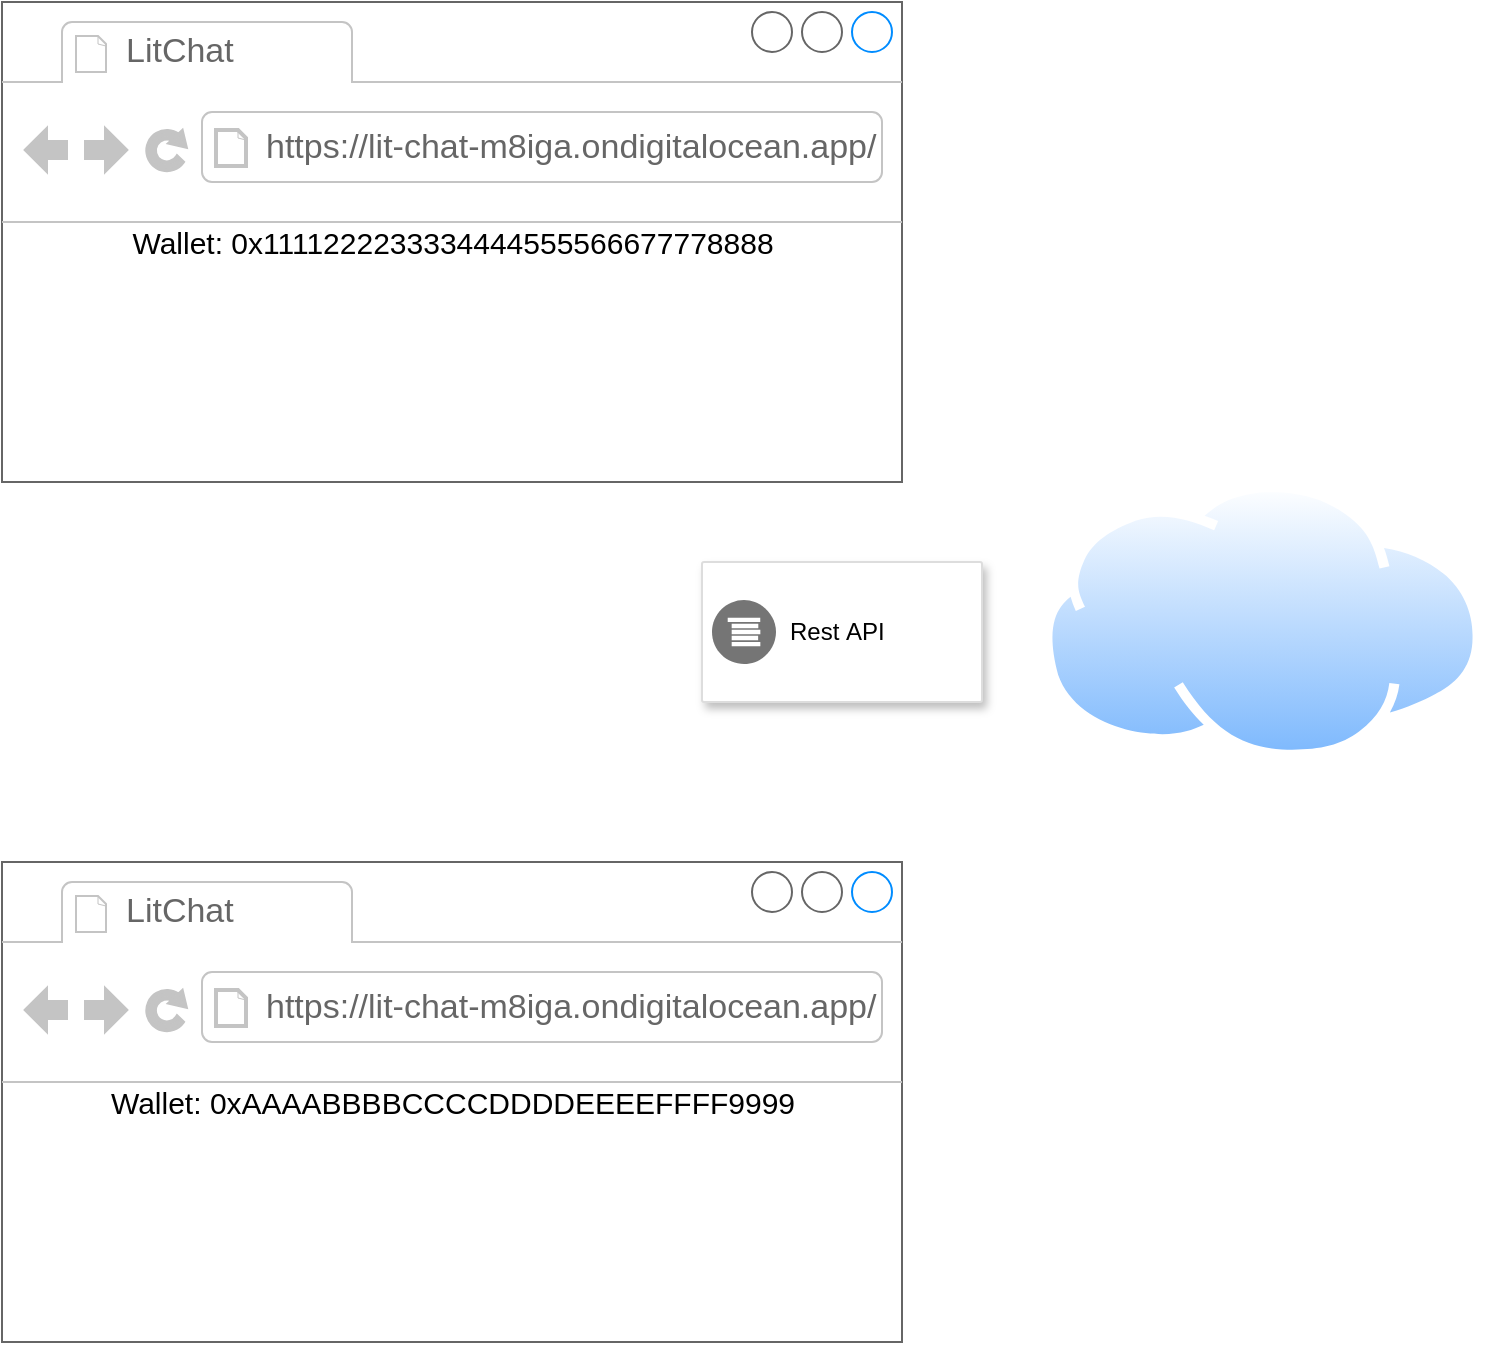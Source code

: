 <mxfile version="17.1.3" type="github">
  <diagram id="sI723O7_lFSTX_Np7Y9I" name="Page-1">
    <mxGraphModel dx="1077" dy="723" grid="1" gridSize="10" guides="1" tooltips="1" connect="1" arrows="1" fold="1" page="1" pageScale="1" pageWidth="850" pageHeight="1100" math="0" shadow="0">
      <root>
        <mxCell id="0" />
        <mxCell id="1" parent="0" />
        <mxCell id="mNe1F9zRJD3SVEpFp6nF-2" value="&lt;font style=&quot;font-size: 15px&quot;&gt;Wallet: 0x1111222233334444555566677778888&lt;/font&gt;" style="strokeWidth=1;shadow=0;dashed=0;align=center;html=1;shape=mxgraph.mockup.containers.browserWindow;rSize=0;strokeColor=#666666;strokeColor2=#008cff;strokeColor3=#c4c4c4;mainText=,;recursiveResize=0;" vertex="1" parent="1">
          <mxGeometry x="40" y="50" width="450" height="240" as="geometry" />
        </mxCell>
        <mxCell id="mNe1F9zRJD3SVEpFp6nF-3" value="LitChat" style="strokeWidth=1;shadow=0;dashed=0;align=center;html=1;shape=mxgraph.mockup.containers.anchor;fontSize=17;fontColor=#666666;align=left;" vertex="1" parent="mNe1F9zRJD3SVEpFp6nF-2">
          <mxGeometry x="60" y="12" width="110" height="26" as="geometry" />
        </mxCell>
        <mxCell id="mNe1F9zRJD3SVEpFp6nF-4" value="https://lit-chat-m8iga.ondigitalocean.app/" style="strokeWidth=1;shadow=0;dashed=0;align=center;html=1;shape=mxgraph.mockup.containers.anchor;rSize=0;fontSize=17;fontColor=#666666;align=left;" vertex="1" parent="mNe1F9zRJD3SVEpFp6nF-2">
          <mxGeometry x="130" y="60" width="250" height="26" as="geometry" />
        </mxCell>
        <mxCell id="mNe1F9zRJD3SVEpFp6nF-5" value="&lt;font style=&quot;font-size: 15px&quot;&gt;Wallet: 0xAAAABBBBCCCCDDDDEEEEFFFF9999&lt;/font&gt;" style="strokeWidth=1;shadow=0;dashed=0;align=center;html=1;shape=mxgraph.mockup.containers.browserWindow;rSize=0;strokeColor=#666666;strokeColor2=#008cff;strokeColor3=#c4c4c4;mainText=,;recursiveResize=0;" vertex="1" parent="1">
          <mxGeometry x="40" y="480" width="450" height="240" as="geometry" />
        </mxCell>
        <mxCell id="mNe1F9zRJD3SVEpFp6nF-6" value="LitChat" style="strokeWidth=1;shadow=0;dashed=0;align=center;html=1;shape=mxgraph.mockup.containers.anchor;fontSize=17;fontColor=#666666;align=left;" vertex="1" parent="mNe1F9zRJD3SVEpFp6nF-5">
          <mxGeometry x="60" y="12" width="110" height="26" as="geometry" />
        </mxCell>
        <mxCell id="mNe1F9zRJD3SVEpFp6nF-7" value="https://lit-chat-m8iga.ondigitalocean.app/" style="strokeWidth=1;shadow=0;dashed=0;align=center;html=1;shape=mxgraph.mockup.containers.anchor;rSize=0;fontSize=17;fontColor=#666666;align=left;" vertex="1" parent="mNe1F9zRJD3SVEpFp6nF-5">
          <mxGeometry x="130" y="60" width="250" height="26" as="geometry" />
        </mxCell>
        <mxCell id="mNe1F9zRJD3SVEpFp6nF-8" value="" style="aspect=fixed;perimeter=ellipsePerimeter;html=1;align=center;shadow=0;dashed=0;spacingTop=3;image;image=img/lib/active_directory/internet_cloud.svg;fontSize=15;" vertex="1" parent="1">
          <mxGeometry x="560" y="290" width="220.48" height="138.9" as="geometry" />
        </mxCell>
        <mxCell id="mNe1F9zRJD3SVEpFp6nF-9" value="" style="shape=image;verticalLabelPosition=bottom;labelBackgroundColor=default;verticalAlign=top;aspect=fixed;imageAspect=0;image=https://lit-chat-m8iga.ondigitalocean.app/lit-logo.0afef823.png;" vertex="1" parent="1">
          <mxGeometry x="530" y="70" width="70" height="70" as="geometry" />
        </mxCell>
        <mxCell id="mNe1F9zRJD3SVEpFp6nF-11" value="" style="shape=image;verticalLabelPosition=bottom;labelBackgroundColor=default;verticalAlign=top;aspect=fixed;imageAspect=0;image=https://lit-chat-m8iga.ondigitalocean.app/web-playground-logo.377075ed.svg;" vertex="1" parent="1">
          <mxGeometry x="670" y="125" width="90" height="90" as="geometry" />
        </mxCell>
        <mxCell id="mNe1F9zRJD3SVEpFp6nF-12" value="" style="shape=image;verticalLabelPosition=bottom;labelBackgroundColor=default;verticalAlign=top;aspect=fixed;imageAspect=0;image=https://lit-chat-m8iga.ondigitalocean.app/web-playground-logo.377075ed.svg;" vertex="1" parent="1">
          <mxGeometry x="670" y="510" width="90" height="90" as="geometry" />
        </mxCell>
        <mxCell id="mNe1F9zRJD3SVEpFp6nF-13" value="" style="shape=image;verticalLabelPosition=bottom;labelBackgroundColor=default;verticalAlign=top;aspect=fixed;imageAspect=0;image=https://lit-chat-m8iga.ondigitalocean.app/lit-logo.0afef823.png;" vertex="1" parent="1">
          <mxGeometry x="550" y="630" width="70" height="70" as="geometry" />
        </mxCell>
        <mxCell id="mNe1F9zRJD3SVEpFp6nF-14" value="" style="strokeColor=#dddddd;shadow=1;strokeWidth=1;rounded=1;absoluteArcSize=1;arcSize=2;fontSize=15;" vertex="1" parent="1">
          <mxGeometry x="390" y="330" width="140" height="70" as="geometry" />
        </mxCell>
        <mxCell id="mNe1F9zRJD3SVEpFp6nF-15" value="Rest&amp;nbsp;API" style="sketch=0;dashed=0;connectable=0;html=1;fillColor=#757575;strokeColor=none;shape=mxgraph.gcp2.logs_api;part=1;labelPosition=right;verticalLabelPosition=middle;align=left;verticalAlign=middle;spacingLeft=5;fontSize=12;" vertex="1" parent="mNe1F9zRJD3SVEpFp6nF-14">
          <mxGeometry y="0.5" width="32" height="32" relative="1" as="geometry">
            <mxPoint x="5" y="-16" as="offset" />
          </mxGeometry>
        </mxCell>
      </root>
    </mxGraphModel>
  </diagram>
</mxfile>
